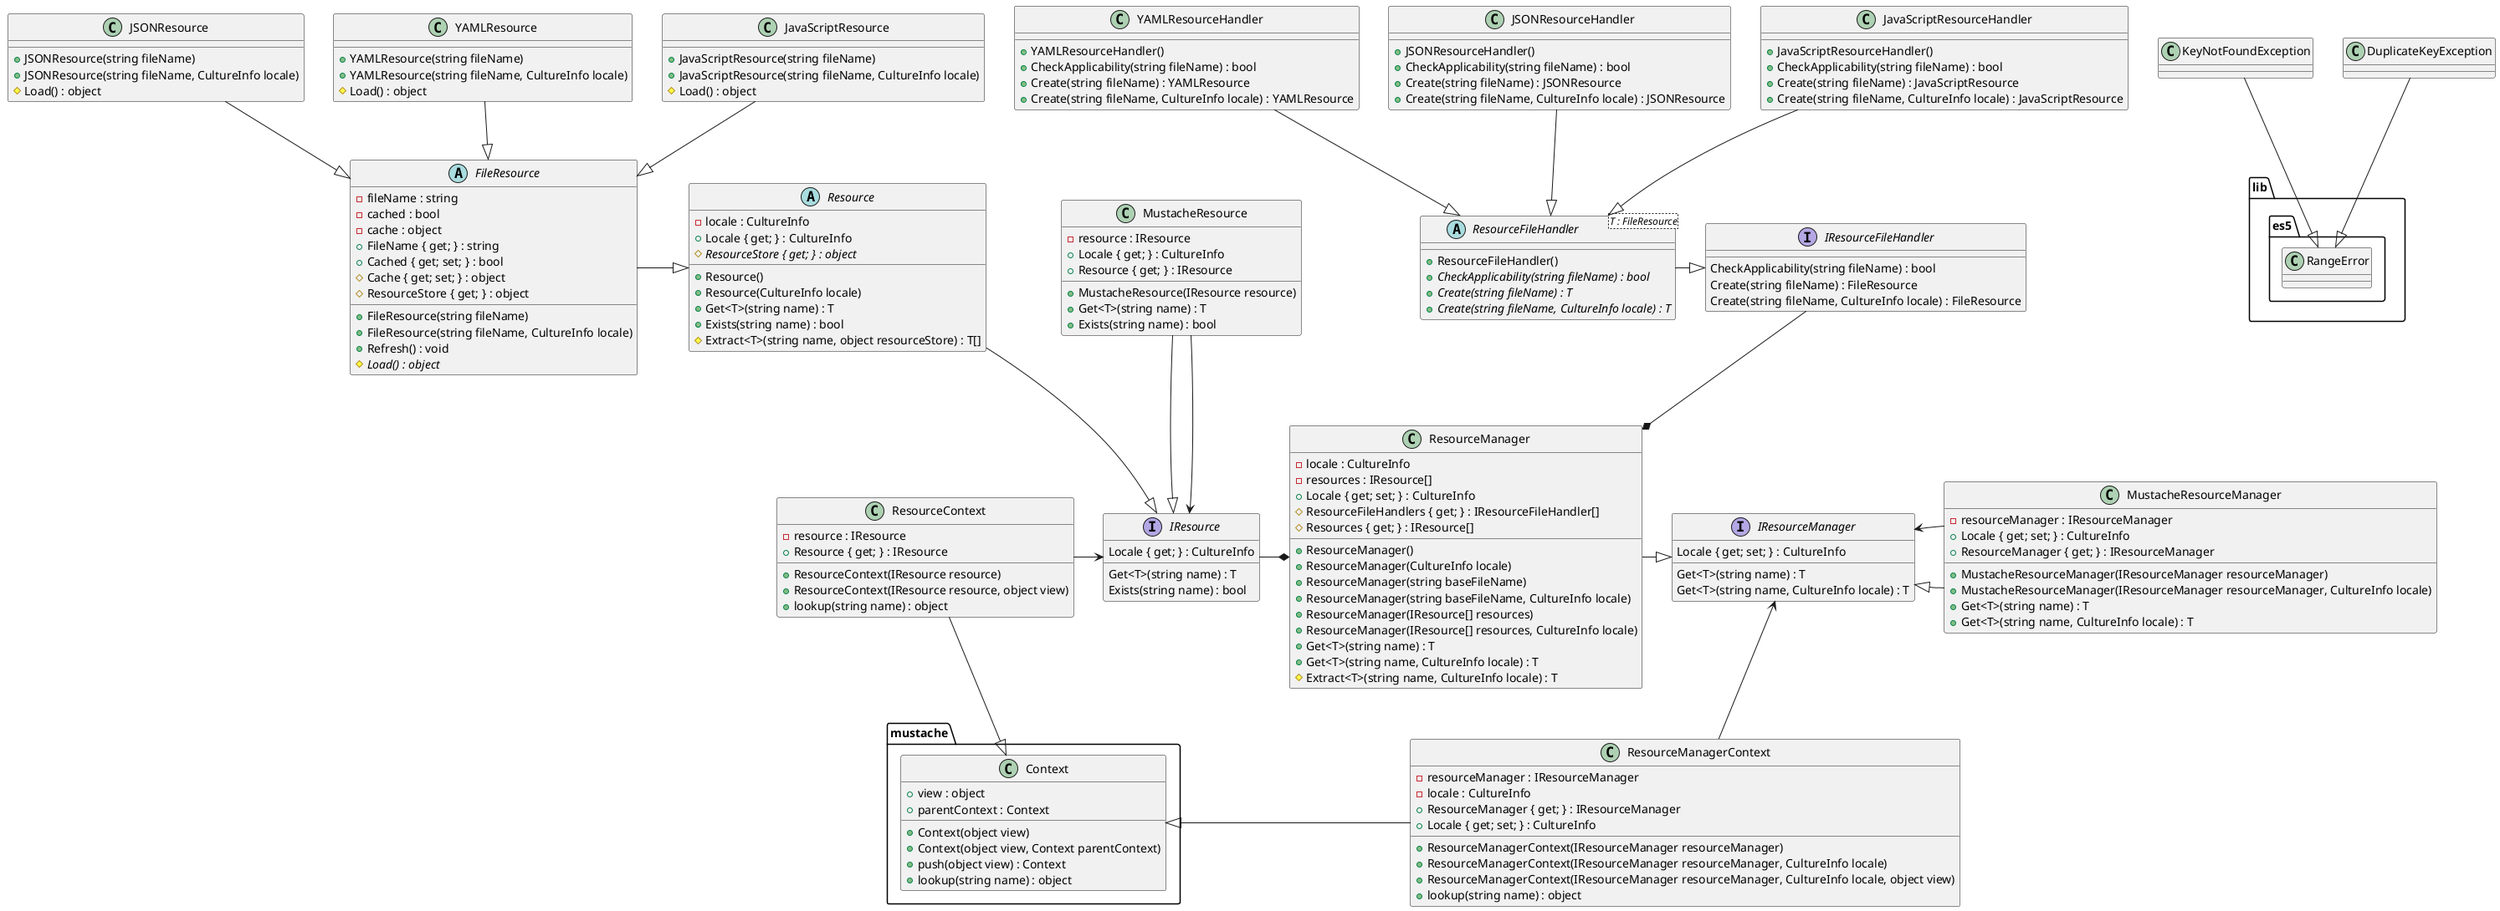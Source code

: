 @startuml ResourceManager.js
package lib.es5
{
    class RangeError
    {
    }
}

package mustache
{
    class Context
    {
        + view : object
        + parentContext : Context
        + Context(object view)
        + Context(object view, Context parentContext)
        + push(object view) : Context
        + lookup(string name) : object
    }
}

KeyNotFoundException --|> RangeError

class KeyNotFoundException
{
}

DuplicateKeyException --|> RangeError

class DuplicateKeyException
{
}

interface IResource
{
    Locale { get; } : CultureInfo
    Get<T>(string name) : T
    Exists(string name) : bool
}

Resource --|> IResource

abstract class Resource
{
    - locale : CultureInfo
    + Resource()
    + Resource(CultureInfo locale)
    + Locale { get; } : CultureInfo
    # {abstract} ResourceStore { get; } : object
    + Get<T>(string name) : T
    + Exists(string name) : bool
    # Extract<T>(string name, object resourceStore) : T[]
}

FileResource -|> Resource

abstract class FileResource
{
    - fileName : string
    - cached : bool
    - cache : object
    + FileResource(string fileName)
    + FileResource(string fileName, CultureInfo locale)
    + FileName { get; } : string
    + Cached { get; set; } : bool
    # Cache { get; set; } : object
    # ResourceStore { get; } : object
    + Refresh() : void
    # {abstract} Load() : object
}

JSONResource --|> FileResource

class JSONResource
{
    + JSONResource(string fileName)
    + JSONResource(string fileName, CultureInfo locale)
    # Load() : object
}

YAMLResource --|> FileResource

class YAMLResource
{
    + YAMLResource(string fileName)
    + YAMLResource(string fileName, CultureInfo locale)
    # Load() : object
}

JavaScriptResource --|> FileResource

class JavaScriptResource
{
    + JavaScriptResource(string fileName)
    + JavaScriptResource(string fileName, CultureInfo locale)
    # Load() : object
}

interface IResourceFileHandler
{
    CheckApplicability(string fileName) : bool
    Create(string fileName) : FileResource
    Create(string fileName, CultureInfo locale) : FileResource
}

ResourceFileHandler -|> IResourceFileHandler

abstract class ResourceFileHandler<T : FileResource>
{
    + ResourceFileHandler()
    + {abstract} CheckApplicability(string fileName) : bool
    + {abstract} Create(string fileName) : T
    + {abstract} Create(string fileName, CultureInfo locale) : T
}

YAMLResourceHandler --|> ResourceFileHandler

class YAMLResourceHandler
{
    + YAMLResourceHandler()
    + CheckApplicability(string fileName) : bool
    + Create(string fileName) : YAMLResource
    + Create(string fileName, CultureInfo locale) : YAMLResource
}

JSONResourceHandler --|> ResourceFileHandler

class JSONResourceHandler
{
    + JSONResourceHandler()
    + CheckApplicability(string fileName) : bool
    + Create(string fileName) : JSONResource
    + Create(string fileName, CultureInfo locale) : JSONResource
}

JavaScriptResourceHandler --|> ResourceFileHandler

class JavaScriptResourceHandler
{
    + JavaScriptResourceHandler()
    + CheckApplicability(string fileName) : bool
    + Create(string fileName) : JavaScriptResource
    + Create(string fileName, CultureInfo locale) : JavaScriptResource
}

interface IResourceManager
{
    Locale { get; set; } : CultureInfo
    Get<T>(string name) : T
    Get<T>(string name, CultureInfo locale) : T
}

ResourceManager -|> IResourceManager
IResource -* ResourceManager
IResourceFileHandler --* ResourceManager

class ResourceManager
{
    - locale : CultureInfo
    - resources : IResource[]
    + ResourceManager()
    + ResourceManager(CultureInfo locale)
    + ResourceManager(string baseFileName)
    + ResourceManager(string baseFileName, CultureInfo locale)
    + ResourceManager(IResource[] resources)
    + ResourceManager(IResource[] resources, CultureInfo locale)
    + Locale { get; set; } : CultureInfo
    # ResourceFileHandlers { get; } : IResourceFileHandler[]
    # Resources { get; } : IResource[]
    + Get<T>(string name) : T
    + Get<T>(string name, CultureInfo locale) : T
    # Extract<T>(string name, CultureInfo locale) : T
}

ResourceContext --|> Context
ResourceContext -> IResource

class ResourceContext
{
    - resource : IResource
    + ResourceContext(IResource resource)
    + ResourceContext(IResource resource, object view)
    + Resource { get; } : IResource
    + lookup(string name) : object
}

Context <|- ResourceManagerContext
IResourceManager <-- ResourceManagerContext

class ResourceManagerContext
{
    - resourceManager : IResourceManager
    - locale : CultureInfo
    + ResourceManagerContext(IResourceManager resourceManager)
    + ResourceManagerContext(IResourceManager resourceManager, CultureInfo locale)
    + ResourceManagerContext(IResourceManager resourceManager, CultureInfo locale, object view)
    + ResourceManager { get; } : IResourceManager
    + Locale { get; set; } : CultureInfo
    + lookup(string name) : object
}

MustacheResource --|> IResource
MustacheResource --> IResource

class MustacheResource
{
    - resource : IResource
    + MustacheResource(IResource resource)
    + Locale { get; } : CultureInfo
    + Resource { get; } : IResource
    + Get<T>(string name) : T
    + Exists(string name) : bool
}

IResourceManager <|- MustacheResourceManager
IResourceManager <- MustacheResourceManager

class MustacheResourceManager
{
    - resourceManager : IResourceManager
    + MustacheResourceManager(IResourceManager resourceManager)
    + MustacheResourceManager(IResourceManager resourceManager, CultureInfo locale)
    + Locale { get; set; } : CultureInfo
    + ResourceManager { get; } : IResourceManager
    + Get<T>(string name) : T
    + Get<T>(string name, CultureInfo locale) : T
}
@enduml